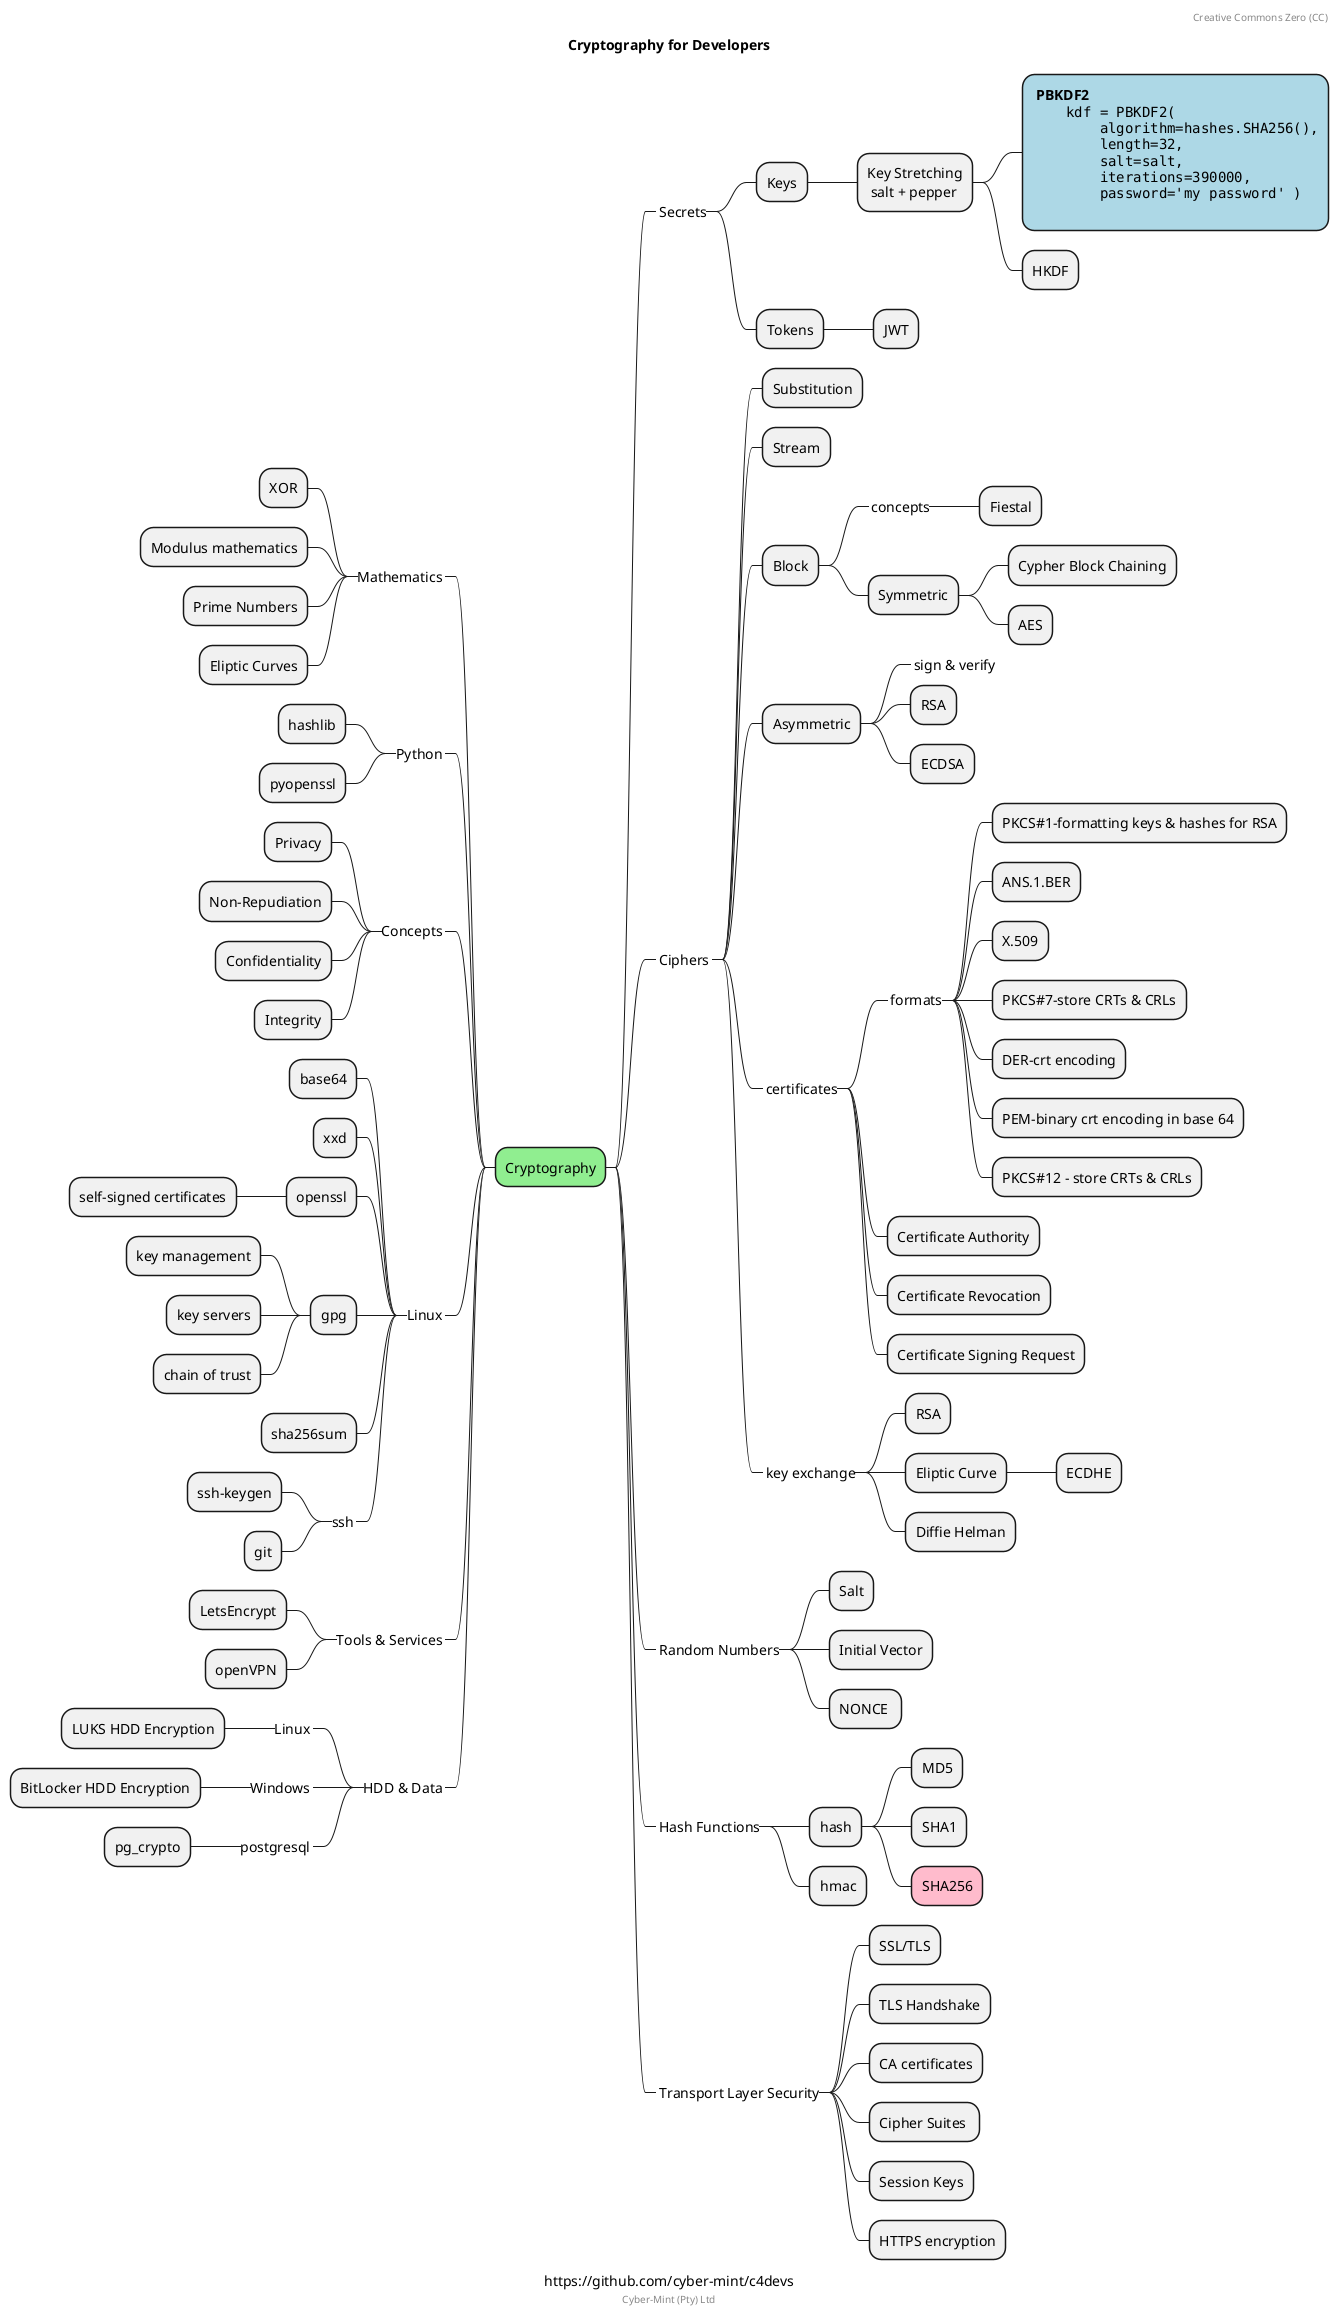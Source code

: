 @startmindmap

caption https://github.com/cyber-mint/c4devs
title Cryptography for Developers

*[#lightgreen] Cryptography

 *_ Secrets
  * Keys
****:Key Stretching
 salt + pepper;

*****[#lightblue]: **PBKDF2**
<code>
    kdf = PBKDF2(
        algorithm=hashes.SHA256(),
        length=32,
        salt=salt,
        iterations=390000,
        password='my password' )
</code>
;
    * HKDF
  * Tokens
   * JWT

 *_ Ciphers <<rose>>
  * Substitution
  * Stream
  * Block
   *_ concepts
    * Fiestal
   * Symmetric
    * Cypher Block Chaining
    * AES
  * Asymmetric
   *_ sign & verify
   * RSA
   * ECDSA
  *_ certificates
   *_ formats
    * PKCS#1-formatting keys & hashes for RSA
    * ANS.1.BER
    * X.509
    * PKCS#7-store CRTs & CRLs
    * DER-crt encoding
    * PEM-binary crt encoding in base 64
    * PKCS#12 - store CRTs & CRLs
   * Certificate Authority
   * Certificate Revocation
   * Certificate Signing Request
  *_ key exchange
   * RSA
   * Eliptic Curve
    * ECDHE
   * Diffie Helman

 *_ Random Numbers
  * Salt
  * Initial Vector
  * NONCE 
 *_ Hash Functions
  * hash
   * MD5
   * SHA1
   *[#FFBBCC] SHA256
  * hmac
 *_ Transport Layer Security
  * SSL/TLS
  * TLS Handshake
  * CA certificates
  * Cipher Suites 
  * Session Keys
  * HTTPS encryption

left side

--_ Mathematics
  * XOR
  * Modulus mathematics
  * Prime Numbers
  * Eliptic Curves

--_ Python
  * hashlib
  * pyopenssl

--_ Concepts
  * Privacy
  * Non-Repudiation
  * Confidentiality
  * Integrity


--_ Linux
  * base64
  * xxd
  * openssl
   * self-signed certificates
  * gpg
   * key management
   * key servers
   * chain of trust
  * sha256sum
  *_ ssh
   * ssh-keygen
   * git

--_ Tools & Services
  * LetsEncrypt
  * openVPN

--_ HDD & Data
  *_ Linux
   * LUKS HDD Encryption
  *_ Windows
   * BitLocker HDD Encryption
  *_ postgresql
   * pg_crypto

header
 Creative Commons Zero (CC)
endheader

center footer Cyber-Mint (Pty) Ltd

' legend right
'   Short
'   legend
' endlegend

@endmindmap
